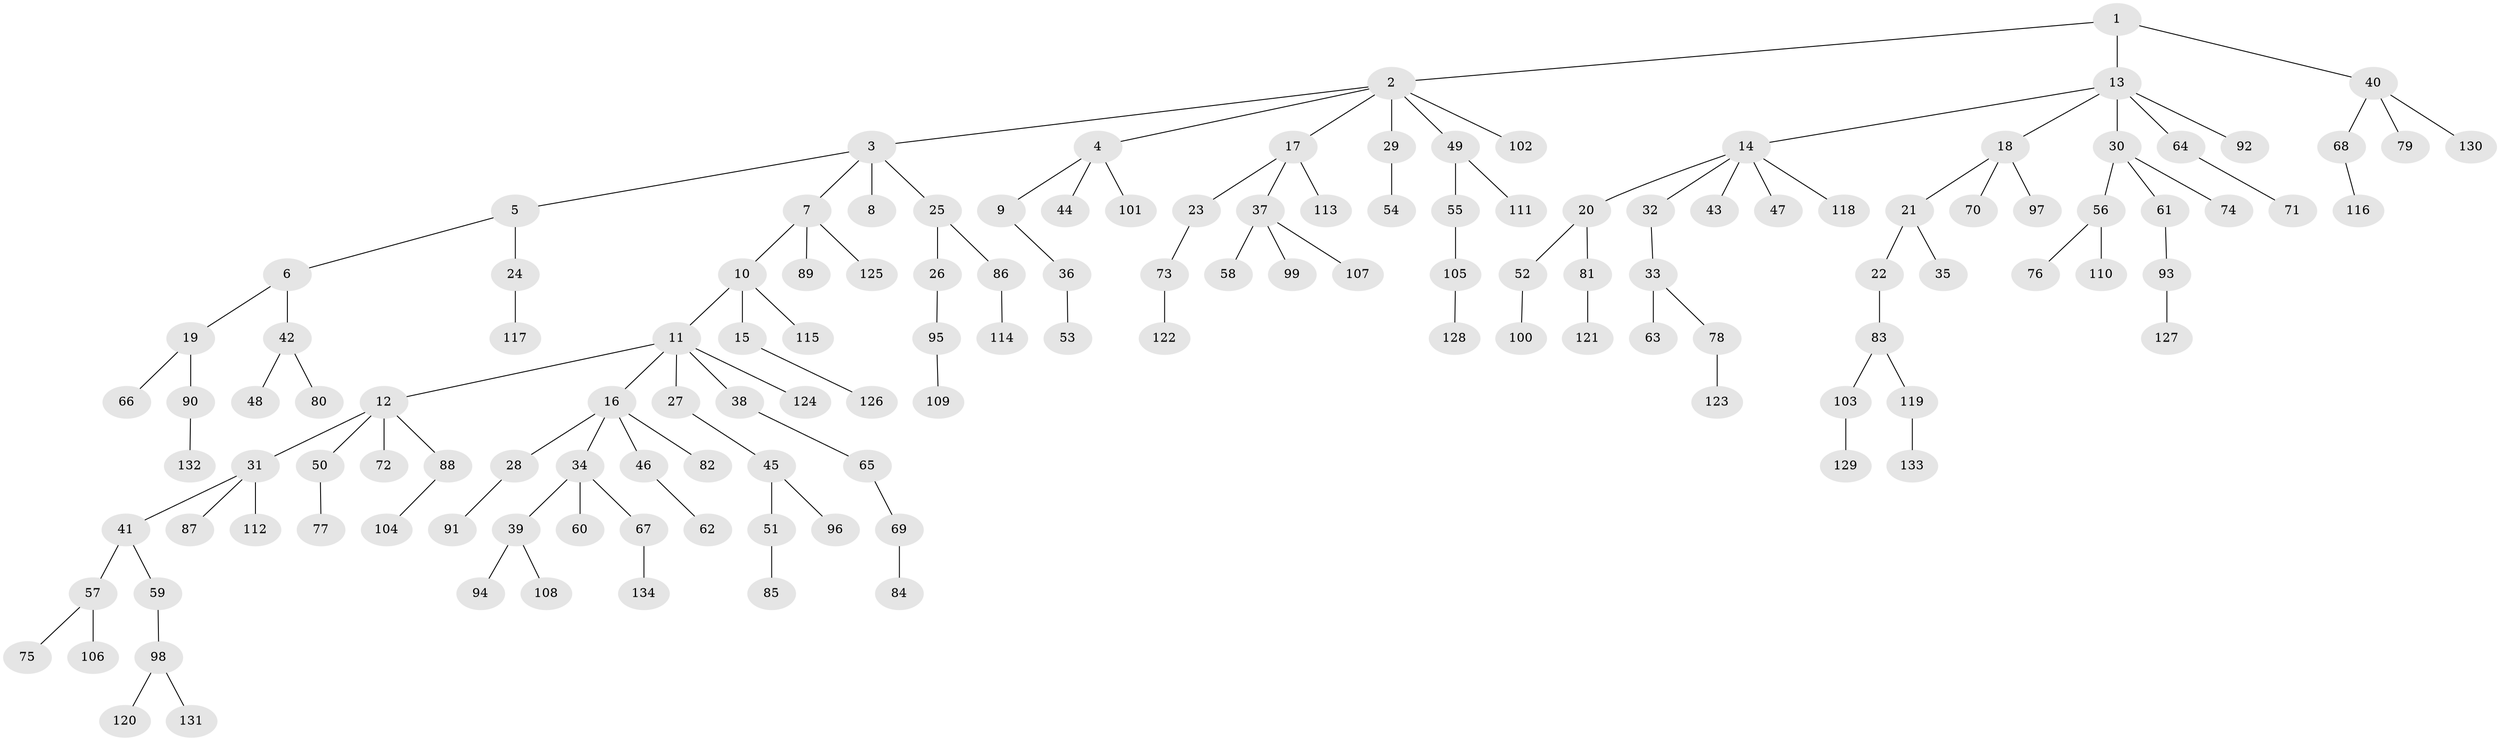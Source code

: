 // Generated by graph-tools (version 1.1) at 2025/52/03/09/25 04:52:23]
// undirected, 134 vertices, 133 edges
graph export_dot {
graph [start="1"]
  node [color=gray90,style=filled];
  1;
  2;
  3;
  4;
  5;
  6;
  7;
  8;
  9;
  10;
  11;
  12;
  13;
  14;
  15;
  16;
  17;
  18;
  19;
  20;
  21;
  22;
  23;
  24;
  25;
  26;
  27;
  28;
  29;
  30;
  31;
  32;
  33;
  34;
  35;
  36;
  37;
  38;
  39;
  40;
  41;
  42;
  43;
  44;
  45;
  46;
  47;
  48;
  49;
  50;
  51;
  52;
  53;
  54;
  55;
  56;
  57;
  58;
  59;
  60;
  61;
  62;
  63;
  64;
  65;
  66;
  67;
  68;
  69;
  70;
  71;
  72;
  73;
  74;
  75;
  76;
  77;
  78;
  79;
  80;
  81;
  82;
  83;
  84;
  85;
  86;
  87;
  88;
  89;
  90;
  91;
  92;
  93;
  94;
  95;
  96;
  97;
  98;
  99;
  100;
  101;
  102;
  103;
  104;
  105;
  106;
  107;
  108;
  109;
  110;
  111;
  112;
  113;
  114;
  115;
  116;
  117;
  118;
  119;
  120;
  121;
  122;
  123;
  124;
  125;
  126;
  127;
  128;
  129;
  130;
  131;
  132;
  133;
  134;
  1 -- 2;
  1 -- 13;
  1 -- 40;
  2 -- 3;
  2 -- 4;
  2 -- 17;
  2 -- 29;
  2 -- 49;
  2 -- 102;
  3 -- 5;
  3 -- 7;
  3 -- 8;
  3 -- 25;
  4 -- 9;
  4 -- 44;
  4 -- 101;
  5 -- 6;
  5 -- 24;
  6 -- 19;
  6 -- 42;
  7 -- 10;
  7 -- 89;
  7 -- 125;
  9 -- 36;
  10 -- 11;
  10 -- 15;
  10 -- 115;
  11 -- 12;
  11 -- 16;
  11 -- 27;
  11 -- 38;
  11 -- 124;
  12 -- 31;
  12 -- 50;
  12 -- 72;
  12 -- 88;
  13 -- 14;
  13 -- 18;
  13 -- 30;
  13 -- 64;
  13 -- 92;
  14 -- 20;
  14 -- 32;
  14 -- 43;
  14 -- 47;
  14 -- 118;
  15 -- 126;
  16 -- 28;
  16 -- 34;
  16 -- 46;
  16 -- 82;
  17 -- 23;
  17 -- 37;
  17 -- 113;
  18 -- 21;
  18 -- 70;
  18 -- 97;
  19 -- 66;
  19 -- 90;
  20 -- 52;
  20 -- 81;
  21 -- 22;
  21 -- 35;
  22 -- 83;
  23 -- 73;
  24 -- 117;
  25 -- 26;
  25 -- 86;
  26 -- 95;
  27 -- 45;
  28 -- 91;
  29 -- 54;
  30 -- 56;
  30 -- 61;
  30 -- 74;
  31 -- 41;
  31 -- 87;
  31 -- 112;
  32 -- 33;
  33 -- 63;
  33 -- 78;
  34 -- 39;
  34 -- 60;
  34 -- 67;
  36 -- 53;
  37 -- 58;
  37 -- 99;
  37 -- 107;
  38 -- 65;
  39 -- 94;
  39 -- 108;
  40 -- 68;
  40 -- 79;
  40 -- 130;
  41 -- 57;
  41 -- 59;
  42 -- 48;
  42 -- 80;
  45 -- 51;
  45 -- 96;
  46 -- 62;
  49 -- 55;
  49 -- 111;
  50 -- 77;
  51 -- 85;
  52 -- 100;
  55 -- 105;
  56 -- 76;
  56 -- 110;
  57 -- 75;
  57 -- 106;
  59 -- 98;
  61 -- 93;
  64 -- 71;
  65 -- 69;
  67 -- 134;
  68 -- 116;
  69 -- 84;
  73 -- 122;
  78 -- 123;
  81 -- 121;
  83 -- 103;
  83 -- 119;
  86 -- 114;
  88 -- 104;
  90 -- 132;
  93 -- 127;
  95 -- 109;
  98 -- 120;
  98 -- 131;
  103 -- 129;
  105 -- 128;
  119 -- 133;
}
